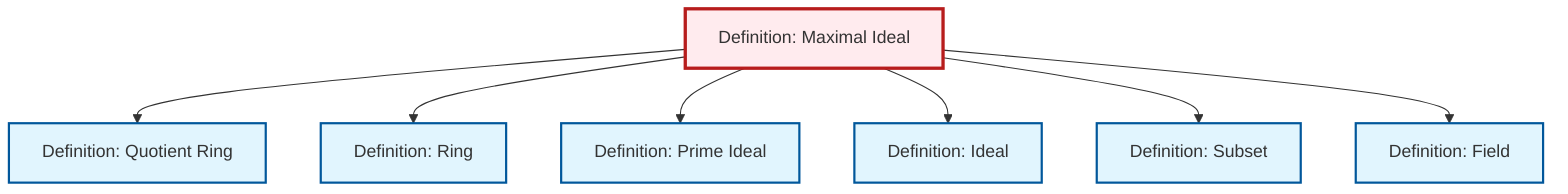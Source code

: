graph TD
    classDef definition fill:#e1f5fe,stroke:#01579b,stroke-width:2px
    classDef theorem fill:#f3e5f5,stroke:#4a148c,stroke-width:2px
    classDef axiom fill:#fff3e0,stroke:#e65100,stroke-width:2px
    classDef example fill:#e8f5e9,stroke:#1b5e20,stroke-width:2px
    classDef current fill:#ffebee,stroke:#b71c1c,stroke-width:3px
    def-prime-ideal["Definition: Prime Ideal"]:::definition
    def-quotient-ring["Definition: Quotient Ring"]:::definition
    def-subset["Definition: Subset"]:::definition
    def-maximal-ideal["Definition: Maximal Ideal"]:::definition
    def-ideal["Definition: Ideal"]:::definition
    def-ring["Definition: Ring"]:::definition
    def-field["Definition: Field"]:::definition
    def-maximal-ideal --> def-quotient-ring
    def-maximal-ideal --> def-ring
    def-maximal-ideal --> def-prime-ideal
    def-maximal-ideal --> def-ideal
    def-maximal-ideal --> def-subset
    def-maximal-ideal --> def-field
    class def-maximal-ideal current